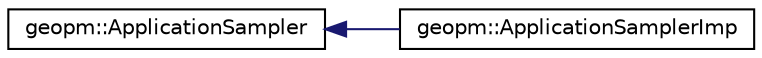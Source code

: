 digraph "Graphical Class Hierarchy"
{
 // LATEX_PDF_SIZE
  edge [fontname="Helvetica",fontsize="10",labelfontname="Helvetica",labelfontsize="10"];
  node [fontname="Helvetica",fontsize="10",shape=record];
  rankdir="LR";
  Node0 [label="geopm::ApplicationSampler",height=0.2,width=0.4,color="black", fillcolor="white", style="filled",URL="$classgeopm_1_1_application_sampler.html",tooltip=" "];
  Node0 -> Node1 [dir="back",color="midnightblue",fontsize="10",style="solid",fontname="Helvetica"];
  Node1 [label="geopm::ApplicationSamplerImp",height=0.2,width=0.4,color="black", fillcolor="white", style="filled",URL="$classgeopm_1_1_application_sampler_imp.html",tooltip=" "];
}
